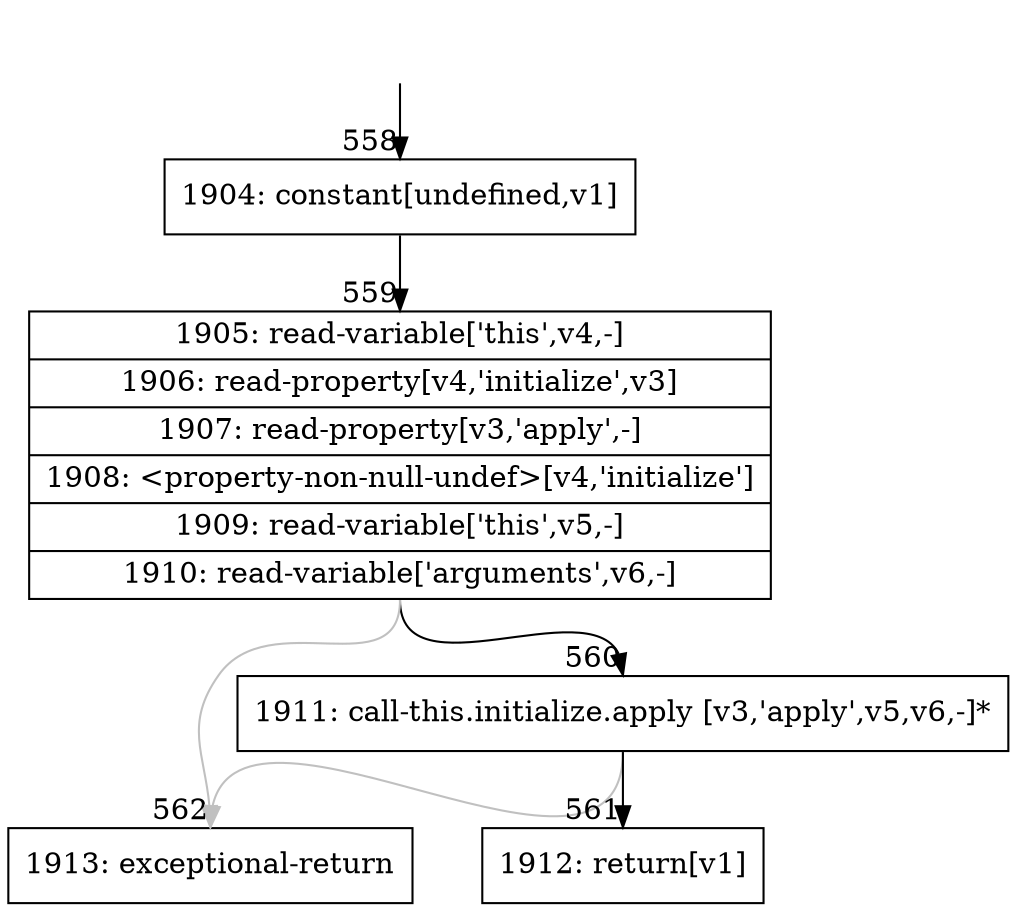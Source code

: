 digraph {
rankdir="TD"
BB_entry49[shape=none,label=""];
BB_entry49 -> BB558 [tailport=s, headport=n, headlabel="    558"]
BB558 [shape=record label="{1904: constant[undefined,v1]}" ] 
BB558 -> BB559 [tailport=s, headport=n, headlabel="      559"]
BB559 [shape=record label="{1905: read-variable['this',v4,-]|1906: read-property[v4,'initialize',v3]|1907: read-property[v3,'apply',-]|1908: \<property-non-null-undef\>[v4,'initialize']|1909: read-variable['this',v5,-]|1910: read-variable['arguments',v6,-]}" ] 
BB559 -> BB560 [tailport=s, headport=n, headlabel="      560"]
BB559 -> BB562 [tailport=s, headport=n, color=gray, headlabel="      562"]
BB560 [shape=record label="{1911: call-this.initialize.apply [v3,'apply',v5,v6,-]*}" ] 
BB560 -> BB561 [tailport=s, headport=n, headlabel="      561"]
BB560 -> BB562 [tailport=s, headport=n, color=gray]
BB561 [shape=record label="{1912: return[v1]}" ] 
BB562 [shape=record label="{1913: exceptional-return}" ] 
//#$~ 587
}
